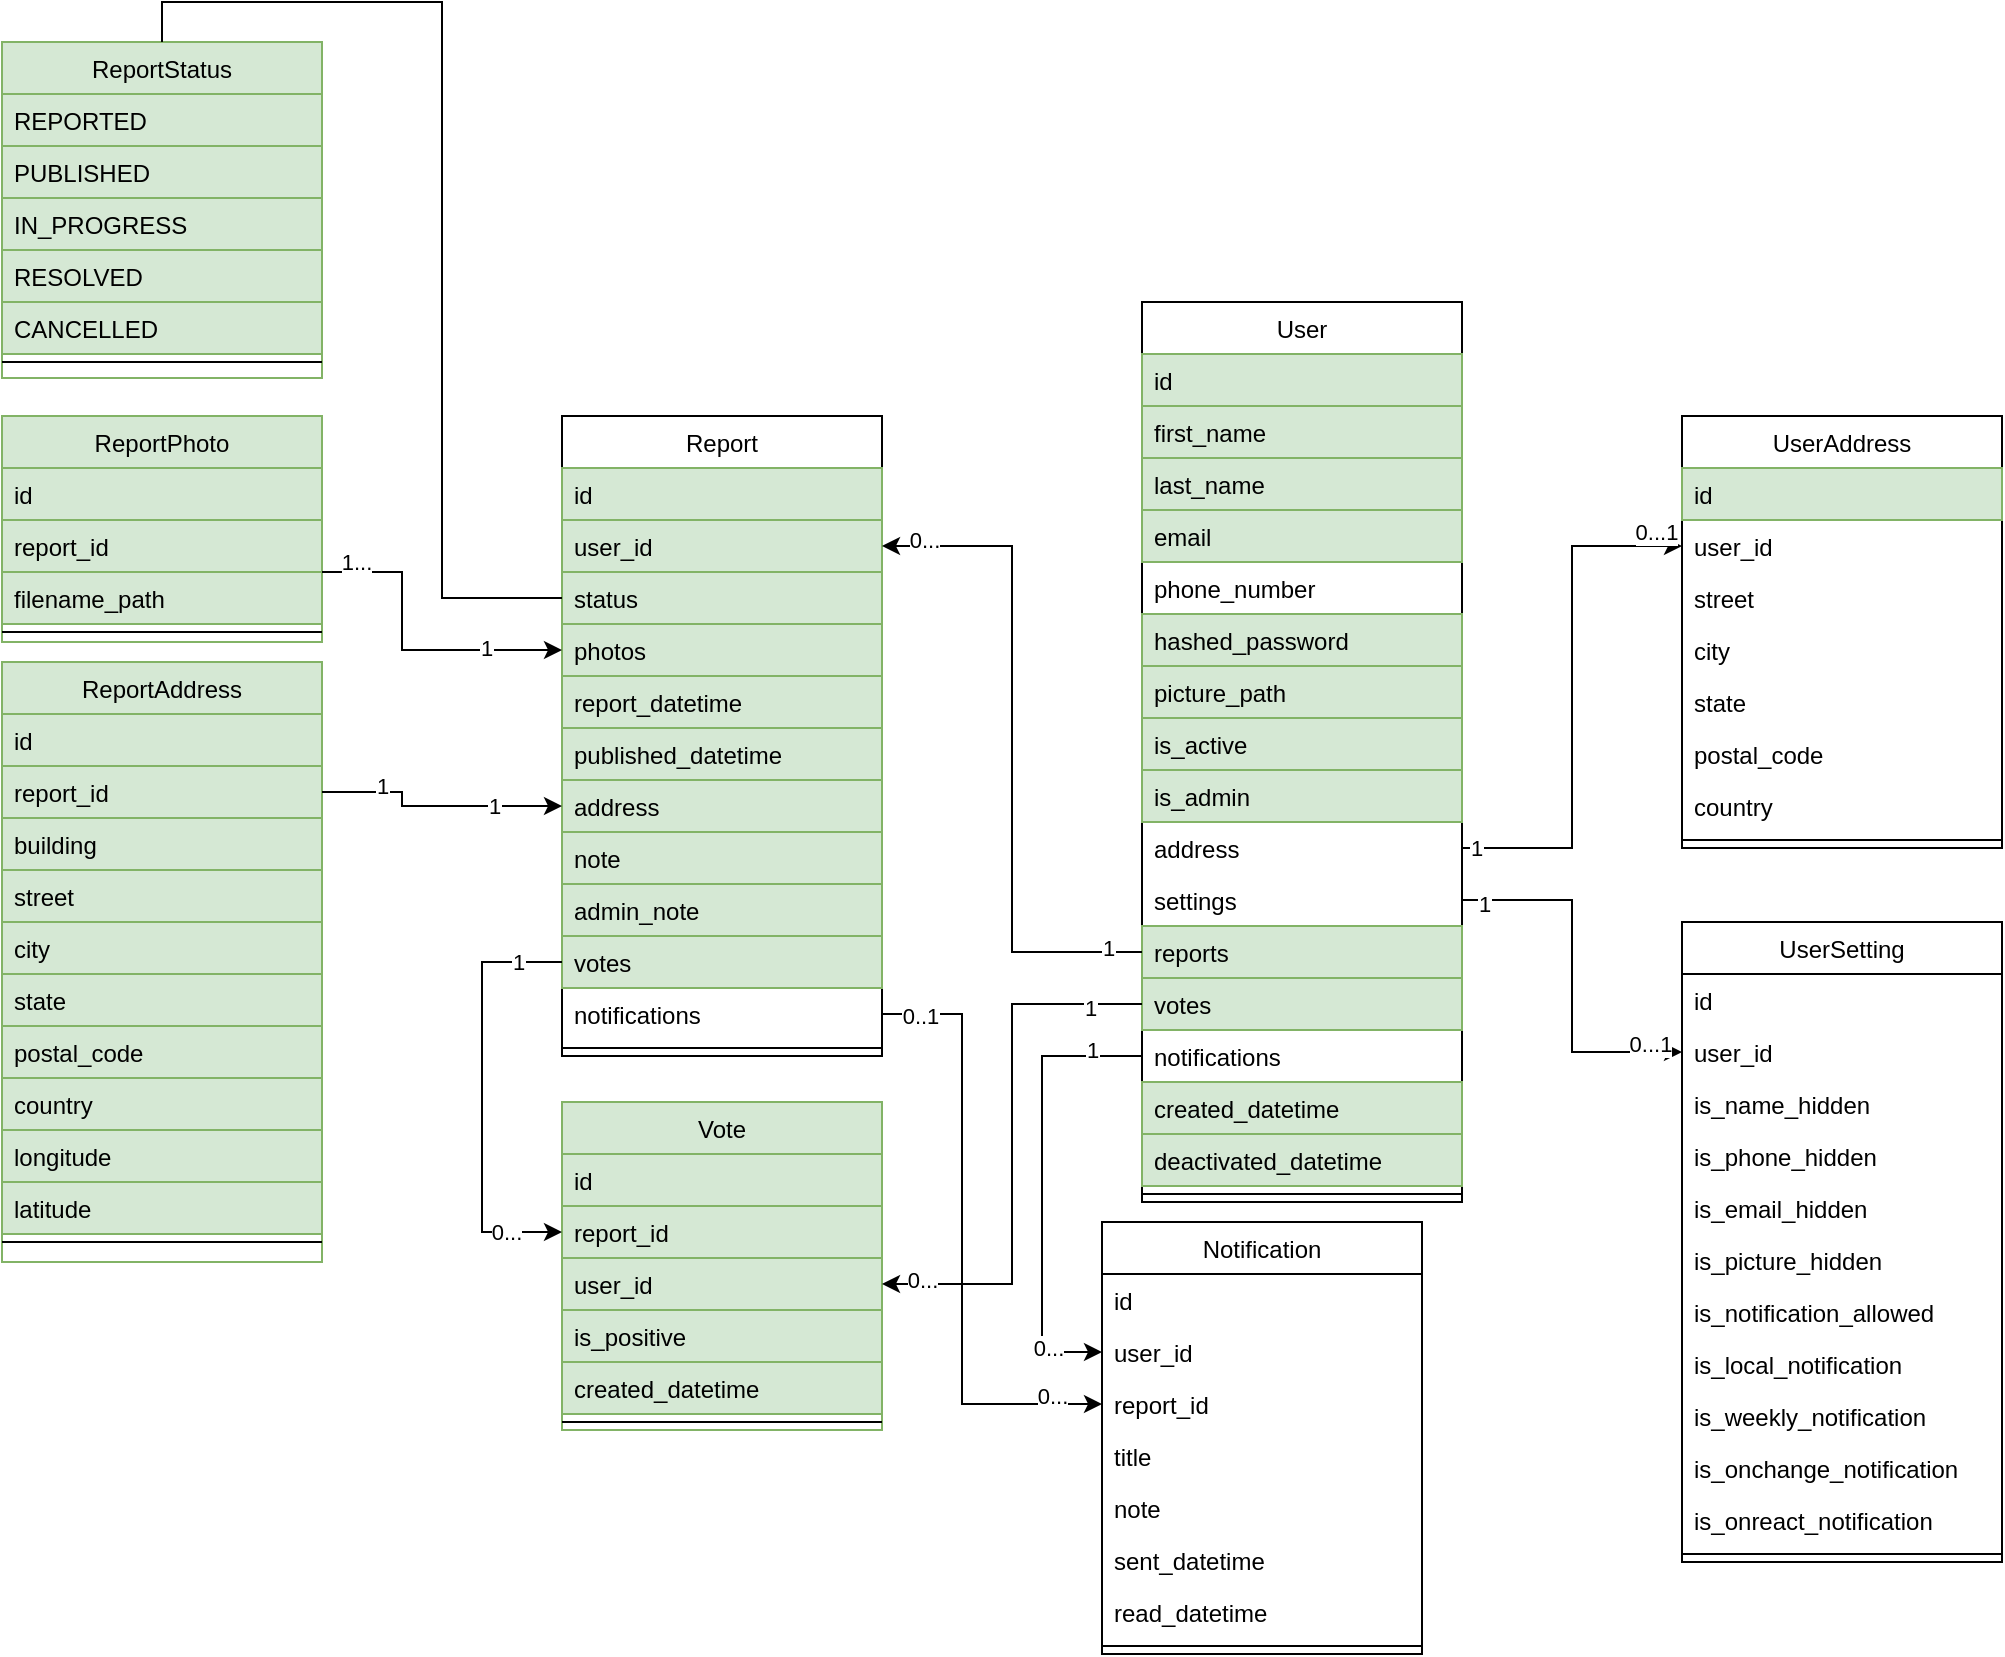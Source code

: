 <mxfile version="26.2.2">
  <diagram id="C5RBs43oDa-KdzZeNtuy" name="Page-1">
    <mxGraphModel dx="2080" dy="1876" grid="1" gridSize="10" guides="1" tooltips="1" connect="1" arrows="1" fold="1" page="1" pageScale="1" pageWidth="827" pageHeight="1169" math="0" shadow="0">
      <root>
        <mxCell id="WIyWlLk6GJQsqaUBKTNV-0" />
        <mxCell id="WIyWlLk6GJQsqaUBKTNV-1" parent="WIyWlLk6GJQsqaUBKTNV-0" />
        <mxCell id="zkfFHV4jXpPFQw0GAbJ--0" value="User" style="swimlane;fontStyle=0;align=center;verticalAlign=top;childLayout=stackLayout;horizontal=1;startSize=26;horizontalStack=0;resizeParent=1;resizeLast=0;collapsible=1;marginBottom=0;rounded=0;shadow=0;strokeWidth=1;" parent="WIyWlLk6GJQsqaUBKTNV-1" vertex="1">
          <mxGeometry x="250" width="160" height="450" as="geometry">
            <mxRectangle x="230" y="140" width="160" height="26" as="alternateBounds" />
          </mxGeometry>
        </mxCell>
        <mxCell id="4dGN9wg_nuJJutSuHbH5-36" value="id" style="text;align=left;verticalAlign=top;spacingLeft=4;spacingRight=4;overflow=hidden;rotatable=0;points=[[0,0.5],[1,0.5]];portConstraint=eastwest;fillColor=#d5e8d4;strokeColor=#82b366;" parent="zkfFHV4jXpPFQw0GAbJ--0" vertex="1">
          <mxGeometry y="26" width="160" height="26" as="geometry" />
        </mxCell>
        <mxCell id="zkfFHV4jXpPFQw0GAbJ--1" value="first_name" style="text;align=left;verticalAlign=top;spacingLeft=4;spacingRight=4;overflow=hidden;rotatable=0;points=[[0,0.5],[1,0.5]];portConstraint=eastwest;fillColor=#d5e8d4;strokeColor=#82b366;" parent="zkfFHV4jXpPFQw0GAbJ--0" vertex="1">
          <mxGeometry y="52" width="160" height="26" as="geometry" />
        </mxCell>
        <mxCell id="zkfFHV4jXpPFQw0GAbJ--2" value="last_name" style="text;align=left;verticalAlign=top;spacingLeft=4;spacingRight=4;overflow=hidden;rotatable=0;points=[[0,0.5],[1,0.5]];portConstraint=eastwest;rounded=0;shadow=0;html=0;fillColor=#d5e8d4;strokeColor=#82b366;" parent="zkfFHV4jXpPFQw0GAbJ--0" vertex="1">
          <mxGeometry y="78" width="160" height="26" as="geometry" />
        </mxCell>
        <mxCell id="zkfFHV4jXpPFQw0GAbJ--3" value="email" style="text;align=left;verticalAlign=top;spacingLeft=4;spacingRight=4;overflow=hidden;rotatable=0;points=[[0,0.5],[1,0.5]];portConstraint=eastwest;rounded=0;shadow=0;html=0;fillColor=#d5e8d4;strokeColor=#82b366;" parent="zkfFHV4jXpPFQw0GAbJ--0" vertex="1">
          <mxGeometry y="104" width="160" height="26" as="geometry" />
        </mxCell>
        <mxCell id="4dGN9wg_nuJJutSuHbH5-157" value="phone_number" style="text;align=left;verticalAlign=top;spacingLeft=4;spacingRight=4;overflow=hidden;rotatable=0;points=[[0,0.5],[1,0.5]];portConstraint=eastwest;rounded=0;shadow=0;html=0;" parent="zkfFHV4jXpPFQw0GAbJ--0" vertex="1">
          <mxGeometry y="130" width="160" height="26" as="geometry" />
        </mxCell>
        <mxCell id="4dGN9wg_nuJJutSuHbH5-154" value="hashed_password" style="text;align=left;verticalAlign=top;spacingLeft=4;spacingRight=4;overflow=hidden;rotatable=0;points=[[0,0.5],[1,0.5]];portConstraint=eastwest;rounded=0;shadow=0;html=0;fillColor=#d5e8d4;strokeColor=#82b366;" parent="zkfFHV4jXpPFQw0GAbJ--0" vertex="1">
          <mxGeometry y="156" width="160" height="26" as="geometry" />
        </mxCell>
        <mxCell id="4dGN9wg_nuJJutSuHbH5-2" value="picture_path" style="text;align=left;verticalAlign=top;spacingLeft=4;spacingRight=4;overflow=hidden;rotatable=0;points=[[0,0.5],[1,0.5]];portConstraint=eastwest;rounded=0;shadow=0;html=0;fillColor=#d5e8d4;strokeColor=#82b366;" parent="zkfFHV4jXpPFQw0GAbJ--0" vertex="1">
          <mxGeometry y="182" width="160" height="26" as="geometry" />
        </mxCell>
        <mxCell id="4dGN9wg_nuJJutSuHbH5-0" value="is_active" style="text;align=left;verticalAlign=top;spacingLeft=4;spacingRight=4;overflow=hidden;rotatable=0;points=[[0,0.5],[1,0.5]];portConstraint=eastwest;rounded=0;shadow=0;html=0;fillColor=#d5e8d4;strokeColor=#82b366;" parent="zkfFHV4jXpPFQw0GAbJ--0" vertex="1">
          <mxGeometry y="208" width="160" height="26" as="geometry" />
        </mxCell>
        <mxCell id="4dGN9wg_nuJJutSuHbH5-1" value="is_admin" style="text;align=left;verticalAlign=top;spacingLeft=4;spacingRight=4;overflow=hidden;rotatable=0;points=[[0,0.5],[1,0.5]];portConstraint=eastwest;rounded=0;shadow=0;html=0;fillColor=#d5e8d4;strokeColor=#82b366;" parent="zkfFHV4jXpPFQw0GAbJ--0" vertex="1">
          <mxGeometry y="234" width="160" height="26" as="geometry" />
        </mxCell>
        <mxCell id="4dGN9wg_nuJJutSuHbH5-3" value="address" style="text;align=left;verticalAlign=top;spacingLeft=4;spacingRight=4;overflow=hidden;rotatable=0;points=[[0,0.5],[1,0.5]];portConstraint=eastwest;rounded=0;shadow=0;html=0;" parent="zkfFHV4jXpPFQw0GAbJ--0" vertex="1">
          <mxGeometry y="260" width="160" height="26" as="geometry" />
        </mxCell>
        <mxCell id="4dGN9wg_nuJJutSuHbH5-22" value="settings" style="text;align=left;verticalAlign=top;spacingLeft=4;spacingRight=4;overflow=hidden;rotatable=0;points=[[0,0.5],[1,0.5]];portConstraint=eastwest;rounded=0;shadow=0;html=0;" parent="zkfFHV4jXpPFQw0GAbJ--0" vertex="1">
          <mxGeometry y="286" width="160" height="26" as="geometry" />
        </mxCell>
        <mxCell id="4dGN9wg_nuJJutSuHbH5-40" value="reports" style="text;align=left;verticalAlign=top;spacingLeft=4;spacingRight=4;overflow=hidden;rotatable=0;points=[[0,0.5],[1,0.5]];portConstraint=eastwest;rounded=0;shadow=0;html=0;fillColor=#d5e8d4;strokeColor=#82b366;" parent="zkfFHV4jXpPFQw0GAbJ--0" vertex="1">
          <mxGeometry y="312" width="160" height="26" as="geometry" />
        </mxCell>
        <mxCell id="4dGN9wg_nuJJutSuHbH5-130" value="votes" style="text;align=left;verticalAlign=top;spacingLeft=4;spacingRight=4;overflow=hidden;rotatable=0;points=[[0,0.5],[1,0.5]];portConstraint=eastwest;rounded=0;shadow=0;html=0;fillColor=#d5e8d4;strokeColor=#82b366;" parent="zkfFHV4jXpPFQw0GAbJ--0" vertex="1">
          <mxGeometry y="338" width="160" height="26" as="geometry" />
        </mxCell>
        <mxCell id="4dGN9wg_nuJJutSuHbH5-143" value="notifications" style="text;align=left;verticalAlign=top;spacingLeft=4;spacingRight=4;overflow=hidden;rotatable=0;points=[[0,0.5],[1,0.5]];portConstraint=eastwest;rounded=0;shadow=0;html=0;" parent="zkfFHV4jXpPFQw0GAbJ--0" vertex="1">
          <mxGeometry y="364" width="160" height="26" as="geometry" />
        </mxCell>
        <mxCell id="4dGN9wg_nuJJutSuHbH5-155" value="created_datetime" style="text;align=left;verticalAlign=top;spacingLeft=4;spacingRight=4;overflow=hidden;rotatable=0;points=[[0,0.5],[1,0.5]];portConstraint=eastwest;rounded=0;shadow=0;html=0;fillColor=#d5e8d4;strokeColor=#82b366;" parent="zkfFHV4jXpPFQw0GAbJ--0" vertex="1">
          <mxGeometry y="390" width="160" height="26" as="geometry" />
        </mxCell>
        <mxCell id="4dGN9wg_nuJJutSuHbH5-156" value="deactivated_datetime" style="text;align=left;verticalAlign=top;spacingLeft=4;spacingRight=4;overflow=hidden;rotatable=0;points=[[0,0.5],[1,0.5]];portConstraint=eastwest;rounded=0;shadow=0;html=0;fillColor=#d5e8d4;strokeColor=#82b366;" parent="zkfFHV4jXpPFQw0GAbJ--0" vertex="1">
          <mxGeometry y="416" width="160" height="26" as="geometry" />
        </mxCell>
        <mxCell id="zkfFHV4jXpPFQw0GAbJ--4" value="" style="line;html=1;strokeWidth=1;align=left;verticalAlign=middle;spacingTop=-1;spacingLeft=3;spacingRight=3;rotatable=0;labelPosition=right;points=[];portConstraint=eastwest;" parent="zkfFHV4jXpPFQw0GAbJ--0" vertex="1">
          <mxGeometry y="442" width="160" height="8" as="geometry" />
        </mxCell>
        <mxCell id="zkfFHV4jXpPFQw0GAbJ--17" value="UserAddress" style="swimlane;fontStyle=0;align=center;verticalAlign=top;childLayout=stackLayout;horizontal=1;startSize=26;horizontalStack=0;resizeParent=1;resizeLast=0;collapsible=1;marginBottom=0;rounded=0;shadow=0;strokeWidth=1;" parent="WIyWlLk6GJQsqaUBKTNV-1" vertex="1">
          <mxGeometry x="520" y="57" width="160" height="216" as="geometry">
            <mxRectangle x="550" y="140" width="160" height="26" as="alternateBounds" />
          </mxGeometry>
        </mxCell>
        <mxCell id="4dGN9wg_nuJJutSuHbH5-37" value="id" style="text;align=left;verticalAlign=top;spacingLeft=4;spacingRight=4;overflow=hidden;rotatable=0;points=[[0,0.5],[1,0.5]];portConstraint=eastwest;fillColor=#d5e8d4;strokeColor=#82b366;" parent="zkfFHV4jXpPFQw0GAbJ--17" vertex="1">
          <mxGeometry y="26" width="160" height="26" as="geometry" />
        </mxCell>
        <mxCell id="4dGN9wg_nuJJutSuHbH5-91" value="user_id" style="text;align=left;verticalAlign=top;spacingLeft=4;spacingRight=4;overflow=hidden;rotatable=0;points=[[0,0.5],[1,0.5]];portConstraint=eastwest;" parent="zkfFHV4jXpPFQw0GAbJ--17" vertex="1">
          <mxGeometry y="52" width="160" height="26" as="geometry" />
        </mxCell>
        <mxCell id="zkfFHV4jXpPFQw0GAbJ--18" value="street" style="text;align=left;verticalAlign=top;spacingLeft=4;spacingRight=4;overflow=hidden;rotatable=0;points=[[0,0.5],[1,0.5]];portConstraint=eastwest;" parent="zkfFHV4jXpPFQw0GAbJ--17" vertex="1">
          <mxGeometry y="78" width="160" height="26" as="geometry" />
        </mxCell>
        <mxCell id="zkfFHV4jXpPFQw0GAbJ--19" value="city" style="text;align=left;verticalAlign=top;spacingLeft=4;spacingRight=4;overflow=hidden;rotatable=0;points=[[0,0.5],[1,0.5]];portConstraint=eastwest;rounded=0;shadow=0;html=0;" parent="zkfFHV4jXpPFQw0GAbJ--17" vertex="1">
          <mxGeometry y="104" width="160" height="26" as="geometry" />
        </mxCell>
        <mxCell id="zkfFHV4jXpPFQw0GAbJ--20" value="state" style="text;align=left;verticalAlign=top;spacingLeft=4;spacingRight=4;overflow=hidden;rotatable=0;points=[[0,0.5],[1,0.5]];portConstraint=eastwest;rounded=0;shadow=0;html=0;" parent="zkfFHV4jXpPFQw0GAbJ--17" vertex="1">
          <mxGeometry y="130" width="160" height="26" as="geometry" />
        </mxCell>
        <mxCell id="zkfFHV4jXpPFQw0GAbJ--21" value="postal_code" style="text;align=left;verticalAlign=top;spacingLeft=4;spacingRight=4;overflow=hidden;rotatable=0;points=[[0,0.5],[1,0.5]];portConstraint=eastwest;rounded=0;shadow=0;html=0;" parent="zkfFHV4jXpPFQw0GAbJ--17" vertex="1">
          <mxGeometry y="156" width="160" height="26" as="geometry" />
        </mxCell>
        <mxCell id="zkfFHV4jXpPFQw0GAbJ--22" value="country" style="text;align=left;verticalAlign=top;spacingLeft=4;spacingRight=4;overflow=hidden;rotatable=0;points=[[0,0.5],[1,0.5]];portConstraint=eastwest;rounded=0;shadow=0;html=0;" parent="zkfFHV4jXpPFQw0GAbJ--17" vertex="1">
          <mxGeometry y="182" width="160" height="26" as="geometry" />
        </mxCell>
        <mxCell id="zkfFHV4jXpPFQw0GAbJ--23" value="" style="line;html=1;strokeWidth=1;align=left;verticalAlign=middle;spacingTop=-1;spacingLeft=3;spacingRight=3;rotatable=0;labelPosition=right;points=[];portConstraint=eastwest;" parent="zkfFHV4jXpPFQw0GAbJ--17" vertex="1">
          <mxGeometry y="208" width="160" height="8" as="geometry" />
        </mxCell>
        <mxCell id="4dGN9wg_nuJJutSuHbH5-4" style="edgeStyle=orthogonalEdgeStyle;rounded=0;orthogonalLoop=1;jettySize=auto;html=1;" parent="WIyWlLk6GJQsqaUBKTNV-1" source="4dGN9wg_nuJJutSuHbH5-3" target="4dGN9wg_nuJJutSuHbH5-91" edge="1">
          <mxGeometry relative="1" as="geometry" />
        </mxCell>
        <mxCell id="4dGN9wg_nuJJutSuHbH5-5" value="1" style="edgeLabel;html=1;align=center;verticalAlign=middle;resizable=0;points=[];" parent="4dGN9wg_nuJJutSuHbH5-4" vertex="1" connectable="0">
          <mxGeometry x="-0.941" y="2" relative="1" as="geometry">
            <mxPoint x="-1" y="2" as="offset" />
          </mxGeometry>
        </mxCell>
        <mxCell id="4dGN9wg_nuJJutSuHbH5-6" value="0...1" style="edgeLabel;html=1;align=center;verticalAlign=middle;resizable=0;points=[];" parent="4dGN9wg_nuJJutSuHbH5-4" vertex="1" connectable="0">
          <mxGeometry x="0.897" y="-2" relative="1" as="geometry">
            <mxPoint y="-9" as="offset" />
          </mxGeometry>
        </mxCell>
        <mxCell id="4dGN9wg_nuJJutSuHbH5-7" value="UserSetting" style="swimlane;fontStyle=0;align=center;verticalAlign=top;childLayout=stackLayout;horizontal=1;startSize=26;horizontalStack=0;resizeParent=1;resizeLast=0;collapsible=1;marginBottom=0;rounded=0;shadow=0;strokeWidth=1;" parent="WIyWlLk6GJQsqaUBKTNV-1" vertex="1">
          <mxGeometry x="520" y="310" width="160" height="320" as="geometry">
            <mxRectangle x="550" y="140" width="160" height="26" as="alternateBounds" />
          </mxGeometry>
        </mxCell>
        <mxCell id="4dGN9wg_nuJJutSuHbH5-38" value="id" style="text;align=left;verticalAlign=top;spacingLeft=4;spacingRight=4;overflow=hidden;rotatable=0;points=[[0,0.5],[1,0.5]];portConstraint=eastwest;" parent="4dGN9wg_nuJJutSuHbH5-7" vertex="1">
          <mxGeometry y="26" width="160" height="26" as="geometry" />
        </mxCell>
        <mxCell id="4dGN9wg_nuJJutSuHbH5-92" value="user_id" style="text;align=left;verticalAlign=top;spacingLeft=4;spacingRight=4;overflow=hidden;rotatable=0;points=[[0,0.5],[1,0.5]];portConstraint=eastwest;" parent="4dGN9wg_nuJJutSuHbH5-7" vertex="1">
          <mxGeometry y="52" width="160" height="26" as="geometry" />
        </mxCell>
        <mxCell id="4dGN9wg_nuJJutSuHbH5-8" value="is_name_hidden" style="text;align=left;verticalAlign=top;spacingLeft=4;spacingRight=4;overflow=hidden;rotatable=0;points=[[0,0.5],[1,0.5]];portConstraint=eastwest;" parent="4dGN9wg_nuJJutSuHbH5-7" vertex="1">
          <mxGeometry y="78" width="160" height="26" as="geometry" />
        </mxCell>
        <mxCell id="4dGN9wg_nuJJutSuHbH5-14" value="is_phone_hidden" style="text;align=left;verticalAlign=top;spacingLeft=4;spacingRight=4;overflow=hidden;rotatable=0;points=[[0,0.5],[1,0.5]];portConstraint=eastwest;" parent="4dGN9wg_nuJJutSuHbH5-7" vertex="1">
          <mxGeometry y="104" width="160" height="26" as="geometry" />
        </mxCell>
        <mxCell id="4dGN9wg_nuJJutSuHbH5-15" value="is_email_hidden" style="text;align=left;verticalAlign=top;spacingLeft=4;spacingRight=4;overflow=hidden;rotatable=0;points=[[0,0.5],[1,0.5]];portConstraint=eastwest;" parent="4dGN9wg_nuJJutSuHbH5-7" vertex="1">
          <mxGeometry y="130" width="160" height="26" as="geometry" />
        </mxCell>
        <mxCell id="4dGN9wg_nuJJutSuHbH5-16" value="is_picture_hidden" style="text;align=left;verticalAlign=top;spacingLeft=4;spacingRight=4;overflow=hidden;rotatable=0;points=[[0,0.5],[1,0.5]];portConstraint=eastwest;" parent="4dGN9wg_nuJJutSuHbH5-7" vertex="1">
          <mxGeometry y="156" width="160" height="26" as="geometry" />
        </mxCell>
        <mxCell id="4dGN9wg_nuJJutSuHbH5-17" value="is_notification_allowed" style="text;align=left;verticalAlign=top;spacingLeft=4;spacingRight=4;overflow=hidden;rotatable=0;points=[[0,0.5],[1,0.5]];portConstraint=eastwest;" parent="4dGN9wg_nuJJutSuHbH5-7" vertex="1">
          <mxGeometry y="182" width="160" height="26" as="geometry" />
        </mxCell>
        <mxCell id="4dGN9wg_nuJJutSuHbH5-18" value="is_local_notification" style="text;align=left;verticalAlign=top;spacingLeft=4;spacingRight=4;overflow=hidden;rotatable=0;points=[[0,0.5],[1,0.5]];portConstraint=eastwest;" parent="4dGN9wg_nuJJutSuHbH5-7" vertex="1">
          <mxGeometry y="208" width="160" height="26" as="geometry" />
        </mxCell>
        <mxCell id="4dGN9wg_nuJJutSuHbH5-19" value="is_weekly_notification" style="text;align=left;verticalAlign=top;spacingLeft=4;spacingRight=4;overflow=hidden;rotatable=0;points=[[0,0.5],[1,0.5]];portConstraint=eastwest;" parent="4dGN9wg_nuJJutSuHbH5-7" vertex="1">
          <mxGeometry y="234" width="160" height="26" as="geometry" />
        </mxCell>
        <mxCell id="4dGN9wg_nuJJutSuHbH5-20" value="is_onchange_notification" style="text;align=left;verticalAlign=top;spacingLeft=4;spacingRight=4;overflow=hidden;rotatable=0;points=[[0,0.5],[1,0.5]];portConstraint=eastwest;" parent="4dGN9wg_nuJJutSuHbH5-7" vertex="1">
          <mxGeometry y="260" width="160" height="26" as="geometry" />
        </mxCell>
        <mxCell id="4dGN9wg_nuJJutSuHbH5-21" value="is_onreact_notification" style="text;align=left;verticalAlign=top;spacingLeft=4;spacingRight=4;overflow=hidden;rotatable=0;points=[[0,0.5],[1,0.5]];portConstraint=eastwest;" parent="4dGN9wg_nuJJutSuHbH5-7" vertex="1">
          <mxGeometry y="286" width="160" height="26" as="geometry" />
        </mxCell>
        <mxCell id="4dGN9wg_nuJJutSuHbH5-13" value="" style="line;html=1;strokeWidth=1;align=left;verticalAlign=middle;spacingTop=-1;spacingLeft=3;spacingRight=3;rotatable=0;labelPosition=right;points=[];portConstraint=eastwest;" parent="4dGN9wg_nuJJutSuHbH5-7" vertex="1">
          <mxGeometry y="312" width="160" height="8" as="geometry" />
        </mxCell>
        <mxCell id="4dGN9wg_nuJJutSuHbH5-23" style="edgeStyle=orthogonalEdgeStyle;rounded=0;orthogonalLoop=1;jettySize=auto;html=1;exitX=1;exitY=0.5;exitDx=0;exitDy=0;entryX=0;entryY=0.5;entryDx=0;entryDy=0;" parent="WIyWlLk6GJQsqaUBKTNV-1" source="4dGN9wg_nuJJutSuHbH5-22" target="4dGN9wg_nuJJutSuHbH5-92" edge="1">
          <mxGeometry relative="1" as="geometry" />
        </mxCell>
        <mxCell id="4dGN9wg_nuJJutSuHbH5-24" value="1" style="edgeLabel;html=1;align=center;verticalAlign=middle;resizable=0;points=[];" parent="4dGN9wg_nuJJutSuHbH5-23" vertex="1" connectable="0">
          <mxGeometry x="-0.886" y="-2" relative="1" as="geometry">
            <mxPoint as="offset" />
          </mxGeometry>
        </mxCell>
        <mxCell id="4dGN9wg_nuJJutSuHbH5-25" value="0...1" style="edgeLabel;html=1;align=center;verticalAlign=middle;resizable=0;points=[];" parent="4dGN9wg_nuJJutSuHbH5-23" vertex="1" connectable="0">
          <mxGeometry x="0.832" y="2" relative="1" as="geometry">
            <mxPoint x="-1" y="-2" as="offset" />
          </mxGeometry>
        </mxCell>
        <mxCell id="4dGN9wg_nuJJutSuHbH5-26" value="Report" style="swimlane;fontStyle=0;align=center;verticalAlign=top;childLayout=stackLayout;horizontal=1;startSize=26;horizontalStack=0;resizeParent=1;resizeLast=0;collapsible=1;marginBottom=0;rounded=0;shadow=0;strokeWidth=1;" parent="WIyWlLk6GJQsqaUBKTNV-1" vertex="1">
          <mxGeometry x="-40" y="57" width="160" height="320" as="geometry">
            <mxRectangle x="230" y="140" width="160" height="26" as="alternateBounds" />
          </mxGeometry>
        </mxCell>
        <mxCell id="4dGN9wg_nuJJutSuHbH5-39" value="id" style="text;align=left;verticalAlign=top;spacingLeft=4;spacingRight=4;overflow=hidden;rotatable=0;points=[[0,0.5],[1,0.5]];portConstraint=eastwest;fillColor=#d5e8d4;strokeColor=#82b366;" parent="4dGN9wg_nuJJutSuHbH5-26" vertex="1">
          <mxGeometry y="26" width="160" height="26" as="geometry" />
        </mxCell>
        <mxCell id="4dGN9wg_nuJJutSuHbH5-27" value="user_id" style="text;align=left;verticalAlign=top;spacingLeft=4;spacingRight=4;overflow=hidden;rotatable=0;points=[[0,0.5],[1,0.5]];portConstraint=eastwest;fillColor=#d5e8d4;strokeColor=#82b366;" parent="4dGN9wg_nuJJutSuHbH5-26" vertex="1">
          <mxGeometry y="52" width="160" height="26" as="geometry" />
        </mxCell>
        <mxCell id="4dGN9wg_nuJJutSuHbH5-28" value="status" style="text;align=left;verticalAlign=top;spacingLeft=4;spacingRight=4;overflow=hidden;rotatable=0;points=[[0,0.5],[1,0.5]];portConstraint=eastwest;rounded=0;shadow=0;html=0;fillColor=#d5e8d4;strokeColor=#82b366;" parent="4dGN9wg_nuJJutSuHbH5-26" vertex="1">
          <mxGeometry y="78" width="160" height="26" as="geometry" />
        </mxCell>
        <mxCell id="4dGN9wg_nuJJutSuHbH5-29" value="photos" style="text;align=left;verticalAlign=top;spacingLeft=4;spacingRight=4;overflow=hidden;rotatable=0;points=[[0,0.5],[1,0.5]];portConstraint=eastwest;rounded=0;shadow=0;html=0;fillColor=#d5e8d4;strokeColor=#82b366;" parent="4dGN9wg_nuJJutSuHbH5-26" vertex="1">
          <mxGeometry y="104" width="160" height="26" as="geometry" />
        </mxCell>
        <mxCell id="4dGN9wg_nuJJutSuHbH5-83" value="report_datetime" style="text;align=left;verticalAlign=top;spacingLeft=4;spacingRight=4;overflow=hidden;rotatable=0;points=[[0,0.5],[1,0.5]];portConstraint=eastwest;rounded=0;shadow=0;html=0;fillColor=#d5e8d4;strokeColor=#82b366;" parent="4dGN9wg_nuJJutSuHbH5-26" vertex="1">
          <mxGeometry y="130" width="160" height="26" as="geometry" />
        </mxCell>
        <mxCell id="4dGN9wg_nuJJutSuHbH5-84" value="published_datetime" style="text;align=left;verticalAlign=top;spacingLeft=4;spacingRight=4;overflow=hidden;rotatable=0;points=[[0,0.5],[1,0.5]];portConstraint=eastwest;rounded=0;shadow=0;html=0;fillColor=#d5e8d4;strokeColor=#82b366;" parent="4dGN9wg_nuJJutSuHbH5-26" vertex="1">
          <mxGeometry y="156" width="160" height="26" as="geometry" />
        </mxCell>
        <mxCell id="4dGN9wg_nuJJutSuHbH5-85" value="address" style="text;align=left;verticalAlign=top;spacingLeft=4;spacingRight=4;overflow=hidden;rotatable=0;points=[[0,0.5],[1,0.5]];portConstraint=eastwest;rounded=0;shadow=0;html=0;fillColor=#d5e8d4;strokeColor=#82b366;" parent="4dGN9wg_nuJJutSuHbH5-26" vertex="1">
          <mxGeometry y="182" width="160" height="26" as="geometry" />
        </mxCell>
        <mxCell id="4dGN9wg_nuJJutSuHbH5-111" value="note" style="text;align=left;verticalAlign=top;spacingLeft=4;spacingRight=4;overflow=hidden;rotatable=0;points=[[0,0.5],[1,0.5]];portConstraint=eastwest;rounded=0;shadow=0;html=0;fillColor=#d5e8d4;strokeColor=#82b366;" parent="4dGN9wg_nuJJutSuHbH5-26" vertex="1">
          <mxGeometry y="208" width="160" height="26" as="geometry" />
        </mxCell>
        <mxCell id="4dGN9wg_nuJJutSuHbH5-135" value="admin_note" style="text;align=left;verticalAlign=top;spacingLeft=4;spacingRight=4;overflow=hidden;rotatable=0;points=[[0,0.5],[1,0.5]];portConstraint=eastwest;rounded=0;shadow=0;html=0;fillColor=#d5e8d4;strokeColor=#82b366;" parent="4dGN9wg_nuJJutSuHbH5-26" vertex="1">
          <mxGeometry y="234" width="160" height="26" as="geometry" />
        </mxCell>
        <mxCell id="4dGN9wg_nuJJutSuHbH5-126" value="votes" style="text;align=left;verticalAlign=top;spacingLeft=4;spacingRight=4;overflow=hidden;rotatable=0;points=[[0,0.5],[1,0.5]];portConstraint=eastwest;rounded=0;shadow=0;html=0;fillColor=#d5e8d4;strokeColor=#82b366;" parent="4dGN9wg_nuJJutSuHbH5-26" vertex="1">
          <mxGeometry y="260" width="160" height="26" as="geometry" />
        </mxCell>
        <mxCell id="4dGN9wg_nuJJutSuHbH5-147" value="notifications" style="text;align=left;verticalAlign=top;spacingLeft=4;spacingRight=4;overflow=hidden;rotatable=0;points=[[0,0.5],[1,0.5]];portConstraint=eastwest;rounded=0;shadow=0;html=0;" parent="4dGN9wg_nuJJutSuHbH5-26" vertex="1">
          <mxGeometry y="286" width="160" height="26" as="geometry" />
        </mxCell>
        <mxCell id="4dGN9wg_nuJJutSuHbH5-35" value="" style="line;html=1;strokeWidth=1;align=left;verticalAlign=middle;spacingTop=-1;spacingLeft=3;spacingRight=3;rotatable=0;labelPosition=right;points=[];portConstraint=eastwest;" parent="4dGN9wg_nuJJutSuHbH5-26" vertex="1">
          <mxGeometry y="312" width="160" height="8" as="geometry" />
        </mxCell>
        <mxCell id="4dGN9wg_nuJJutSuHbH5-42" style="edgeStyle=orthogonalEdgeStyle;rounded=0;orthogonalLoop=1;jettySize=auto;html=1;exitX=0;exitY=0.5;exitDx=0;exitDy=0;entryX=1;entryY=0.5;entryDx=0;entryDy=0;" parent="WIyWlLk6GJQsqaUBKTNV-1" source="4dGN9wg_nuJJutSuHbH5-40" target="4dGN9wg_nuJJutSuHbH5-27" edge="1">
          <mxGeometry relative="1" as="geometry" />
        </mxCell>
        <mxCell id="4dGN9wg_nuJJutSuHbH5-43" value="0..." style="edgeLabel;html=1;align=center;verticalAlign=middle;resizable=0;points=[];" parent="4dGN9wg_nuJJutSuHbH5-42" vertex="1" connectable="0">
          <mxGeometry x="0.912" y="-3" relative="1" as="geometry">
            <mxPoint x="6" as="offset" />
          </mxGeometry>
        </mxCell>
        <mxCell id="4dGN9wg_nuJJutSuHbH5-44" value="1" style="edgeLabel;html=1;align=center;verticalAlign=middle;resizable=0;points=[];" parent="4dGN9wg_nuJJutSuHbH5-42" vertex="1" connectable="0">
          <mxGeometry x="-0.897" y="-2" relative="1" as="geometry">
            <mxPoint as="offset" />
          </mxGeometry>
        </mxCell>
        <mxCell id="4dGN9wg_nuJJutSuHbH5-56" value="ReportStatus" style="swimlane;fontStyle=0;align=center;verticalAlign=top;childLayout=stackLayout;horizontal=1;startSize=26;horizontalStack=0;resizeParent=1;resizeLast=0;collapsible=1;marginBottom=0;rounded=0;shadow=0;strokeWidth=1;fillColor=#d5e8d4;strokeColor=#82b366;" parent="WIyWlLk6GJQsqaUBKTNV-1" vertex="1">
          <mxGeometry x="-320" y="-130" width="160" height="168" as="geometry">
            <mxRectangle x="230" y="140" width="160" height="26" as="alternateBounds" />
          </mxGeometry>
        </mxCell>
        <mxCell id="4dGN9wg_nuJJutSuHbH5-57" value="REPORTED" style="text;align=left;verticalAlign=top;spacingLeft=4;spacingRight=4;overflow=hidden;rotatable=0;points=[[0,0.5],[1,0.5]];portConstraint=eastwest;fillColor=#d5e8d4;strokeColor=#82b366;" parent="4dGN9wg_nuJJutSuHbH5-56" vertex="1">
          <mxGeometry y="26" width="160" height="26" as="geometry" />
        </mxCell>
        <mxCell id="4dGN9wg_nuJJutSuHbH5-58" value="PUBLISHED" style="text;align=left;verticalAlign=top;spacingLeft=4;spacingRight=4;overflow=hidden;rotatable=0;points=[[0,0.5],[1,0.5]];portConstraint=eastwest;fillColor=#d5e8d4;strokeColor=#82b366;" parent="4dGN9wg_nuJJutSuHbH5-56" vertex="1">
          <mxGeometry y="52" width="160" height="26" as="geometry" />
        </mxCell>
        <mxCell id="4dGN9wg_nuJJutSuHbH5-59" value="IN_PROGRESS" style="text;align=left;verticalAlign=top;spacingLeft=4;spacingRight=4;overflow=hidden;rotatable=0;points=[[0,0.5],[1,0.5]];portConstraint=eastwest;rounded=0;shadow=0;html=0;fillColor=#d5e8d4;strokeColor=#82b366;" parent="4dGN9wg_nuJJutSuHbH5-56" vertex="1">
          <mxGeometry y="78" width="160" height="26" as="geometry" />
        </mxCell>
        <mxCell id="4dGN9wg_nuJJutSuHbH5-60" value="RESOLVED" style="text;align=left;verticalAlign=top;spacingLeft=4;spacingRight=4;overflow=hidden;rotatable=0;points=[[0,0.5],[1,0.5]];portConstraint=eastwest;rounded=0;shadow=0;html=0;fillColor=#d5e8d4;strokeColor=#82b366;" parent="4dGN9wg_nuJJutSuHbH5-56" vertex="1">
          <mxGeometry y="104" width="160" height="26" as="geometry" />
        </mxCell>
        <mxCell id="4dGN9wg_nuJJutSuHbH5-61" value="CANCELLED" style="text;align=left;verticalAlign=top;spacingLeft=4;spacingRight=4;overflow=hidden;rotatable=0;points=[[0,0.5],[1,0.5]];portConstraint=eastwest;rounded=0;shadow=0;html=0;fillColor=#d5e8d4;strokeColor=#82b366;" parent="4dGN9wg_nuJJutSuHbH5-56" vertex="1">
          <mxGeometry y="130" width="160" height="26" as="geometry" />
        </mxCell>
        <mxCell id="4dGN9wg_nuJJutSuHbH5-66" value="" style="line;html=1;strokeWidth=1;align=left;verticalAlign=middle;spacingTop=-1;spacingLeft=3;spacingRight=3;rotatable=0;labelPosition=right;points=[];portConstraint=eastwest;" parent="4dGN9wg_nuJJutSuHbH5-56" vertex="1">
          <mxGeometry y="156" width="160" height="8" as="geometry" />
        </mxCell>
        <mxCell id="4dGN9wg_nuJJutSuHbH5-67" style="edgeStyle=orthogonalEdgeStyle;rounded=0;orthogonalLoop=1;jettySize=auto;html=1;exitX=0;exitY=0.5;exitDx=0;exitDy=0;entryX=0.5;entryY=0;entryDx=0;entryDy=0;endArrow=none;startFill=0;" parent="WIyWlLk6GJQsqaUBKTNV-1" source="4dGN9wg_nuJJutSuHbH5-28" target="4dGN9wg_nuJJutSuHbH5-56" edge="1">
          <mxGeometry relative="1" as="geometry" />
        </mxCell>
        <mxCell id="4dGN9wg_nuJJutSuHbH5-68" value="ReportPhoto" style="swimlane;fontStyle=0;align=center;verticalAlign=top;childLayout=stackLayout;horizontal=1;startSize=26;horizontalStack=0;resizeParent=1;resizeLast=0;collapsible=1;marginBottom=0;rounded=0;shadow=0;strokeWidth=1;fillColor=#d5e8d4;strokeColor=#82b366;" parent="WIyWlLk6GJQsqaUBKTNV-1" vertex="1">
          <mxGeometry x="-320" y="57" width="160" height="113" as="geometry">
            <mxRectangle x="230" y="140" width="160" height="26" as="alternateBounds" />
          </mxGeometry>
        </mxCell>
        <mxCell id="4dGN9wg_nuJJutSuHbH5-69" value="id" style="text;align=left;verticalAlign=top;spacingLeft=4;spacingRight=4;overflow=hidden;rotatable=0;points=[[0,0.5],[1,0.5]];portConstraint=eastwest;fillColor=#d5e8d4;strokeColor=#82b366;" parent="4dGN9wg_nuJJutSuHbH5-68" vertex="1">
          <mxGeometry y="26" width="160" height="26" as="geometry" />
        </mxCell>
        <mxCell id="4dGN9wg_nuJJutSuHbH5-70" value="report_id" style="text;align=left;verticalAlign=top;spacingLeft=4;spacingRight=4;overflow=hidden;rotatable=0;points=[[0,0.5],[1,0.5]];portConstraint=eastwest;fillColor=#d5e8d4;strokeColor=#82b366;" parent="4dGN9wg_nuJJutSuHbH5-68" vertex="1">
          <mxGeometry y="52" width="160" height="26" as="geometry" />
        </mxCell>
        <mxCell id="4dGN9wg_nuJJutSuHbH5-71" value="filename_path" style="text;align=left;verticalAlign=top;spacingLeft=4;spacingRight=4;overflow=hidden;rotatable=0;points=[[0,0.5],[1,0.5]];portConstraint=eastwest;rounded=0;shadow=0;html=0;fillColor=#d5e8d4;strokeColor=#82b366;" parent="4dGN9wg_nuJJutSuHbH5-68" vertex="1">
          <mxGeometry y="78" width="160" height="26" as="geometry" />
        </mxCell>
        <mxCell id="4dGN9wg_nuJJutSuHbH5-78" value="" style="line;html=1;strokeWidth=1;align=left;verticalAlign=middle;spacingTop=-1;spacingLeft=3;spacingRight=3;rotatable=0;labelPosition=right;points=[];portConstraint=eastwest;" parent="4dGN9wg_nuJJutSuHbH5-68" vertex="1">
          <mxGeometry y="104" width="160" height="8" as="geometry" />
        </mxCell>
        <mxCell id="4dGN9wg_nuJJutSuHbH5-79" style="edgeStyle=orthogonalEdgeStyle;rounded=0;orthogonalLoop=1;jettySize=auto;html=1;" parent="WIyWlLk6GJQsqaUBKTNV-1" source="4dGN9wg_nuJJutSuHbH5-70" target="4dGN9wg_nuJJutSuHbH5-29" edge="1">
          <mxGeometry relative="1" as="geometry">
            <Array as="points">
              <mxPoint x="-120" y="135" />
              <mxPoint x="-120" y="174" />
            </Array>
          </mxGeometry>
        </mxCell>
        <mxCell id="4dGN9wg_nuJJutSuHbH5-81" value="1" style="edgeLabel;html=1;align=center;verticalAlign=middle;resizable=0;points=[];" parent="4dGN9wg_nuJJutSuHbH5-79" vertex="1" connectable="0">
          <mxGeometry x="0.519" y="1" relative="1" as="geometry">
            <mxPoint as="offset" />
          </mxGeometry>
        </mxCell>
        <mxCell id="4dGN9wg_nuJJutSuHbH5-82" value="1..." style="edgeLabel;html=1;align=center;verticalAlign=middle;resizable=0;points=[];" parent="4dGN9wg_nuJJutSuHbH5-79" vertex="1" connectable="0">
          <mxGeometry x="-0.794" relative="1" as="geometry">
            <mxPoint y="-5" as="offset" />
          </mxGeometry>
        </mxCell>
        <mxCell id="4dGN9wg_nuJJutSuHbH5-86" value="ReportAddress" style="swimlane;fontStyle=0;align=center;verticalAlign=top;childLayout=stackLayout;horizontal=1;startSize=26;horizontalStack=0;resizeParent=1;resizeLast=0;collapsible=1;marginBottom=0;rounded=0;shadow=0;strokeWidth=1;fillColor=#d5e8d4;strokeColor=#82b366;" parent="WIyWlLk6GJQsqaUBKTNV-1" vertex="1">
          <mxGeometry x="-320" y="180" width="160" height="300" as="geometry">
            <mxRectangle x="230" y="140" width="160" height="26" as="alternateBounds" />
          </mxGeometry>
        </mxCell>
        <mxCell id="4dGN9wg_nuJJutSuHbH5-87" value="id" style="text;align=left;verticalAlign=top;spacingLeft=4;spacingRight=4;overflow=hidden;rotatable=0;points=[[0,0.5],[1,0.5]];portConstraint=eastwest;fillColor=#d5e8d4;strokeColor=#82b366;" parent="4dGN9wg_nuJJutSuHbH5-86" vertex="1">
          <mxGeometry y="26" width="160" height="26" as="geometry" />
        </mxCell>
        <mxCell id="4dGN9wg_nuJJutSuHbH5-88" value="report_id" style="text;align=left;verticalAlign=top;spacingLeft=4;spacingRight=4;overflow=hidden;rotatable=0;points=[[0,0.5],[1,0.5]];portConstraint=eastwest;fillColor=#d5e8d4;strokeColor=#82b366;" parent="4dGN9wg_nuJJutSuHbH5-86" vertex="1">
          <mxGeometry y="52" width="160" height="26" as="geometry" />
        </mxCell>
        <mxCell id="4dGN9wg_nuJJutSuHbH5-98" value="building" style="text;align=left;verticalAlign=top;spacingLeft=4;spacingRight=4;overflow=hidden;rotatable=0;points=[[0,0.5],[1,0.5]];portConstraint=eastwest;rounded=0;shadow=0;html=0;fillColor=#d5e8d4;strokeColor=#82b366;" parent="4dGN9wg_nuJJutSuHbH5-86" vertex="1">
          <mxGeometry y="78" width="160" height="26" as="geometry" />
        </mxCell>
        <mxCell id="4dGN9wg_nuJJutSuHbH5-99" value="street" style="text;align=left;verticalAlign=top;spacingLeft=4;spacingRight=4;overflow=hidden;rotatable=0;points=[[0,0.5],[1,0.5]];portConstraint=eastwest;rounded=0;shadow=0;html=0;fillColor=#d5e8d4;strokeColor=#82b366;" parent="4dGN9wg_nuJJutSuHbH5-86" vertex="1">
          <mxGeometry y="104" width="160" height="26" as="geometry" />
        </mxCell>
        <mxCell id="4dGN9wg_nuJJutSuHbH5-100" value="city" style="text;align=left;verticalAlign=top;spacingLeft=4;spacingRight=4;overflow=hidden;rotatable=0;points=[[0,0.5],[1,0.5]];portConstraint=eastwest;rounded=0;shadow=0;html=0;fillColor=#d5e8d4;strokeColor=#82b366;" parent="4dGN9wg_nuJJutSuHbH5-86" vertex="1">
          <mxGeometry y="130" width="160" height="26" as="geometry" />
        </mxCell>
        <mxCell id="4dGN9wg_nuJJutSuHbH5-101" value="state" style="text;align=left;verticalAlign=top;spacingLeft=4;spacingRight=4;overflow=hidden;rotatable=0;points=[[0,0.5],[1,0.5]];portConstraint=eastwest;rounded=0;shadow=0;html=0;fillColor=#d5e8d4;strokeColor=#82b366;" parent="4dGN9wg_nuJJutSuHbH5-86" vertex="1">
          <mxGeometry y="156" width="160" height="26" as="geometry" />
        </mxCell>
        <mxCell id="4dGN9wg_nuJJutSuHbH5-102" value="postal_code" style="text;align=left;verticalAlign=top;spacingLeft=4;spacingRight=4;overflow=hidden;rotatable=0;points=[[0,0.5],[1,0.5]];portConstraint=eastwest;rounded=0;shadow=0;html=0;fillColor=#d5e8d4;strokeColor=#82b366;" parent="4dGN9wg_nuJJutSuHbH5-86" vertex="1">
          <mxGeometry y="182" width="160" height="26" as="geometry" />
        </mxCell>
        <mxCell id="4dGN9wg_nuJJutSuHbH5-103" value="country" style="text;align=left;verticalAlign=top;spacingLeft=4;spacingRight=4;overflow=hidden;rotatable=0;points=[[0,0.5],[1,0.5]];portConstraint=eastwest;rounded=0;shadow=0;html=0;fillColor=#d5e8d4;strokeColor=#82b366;" parent="4dGN9wg_nuJJutSuHbH5-86" vertex="1">
          <mxGeometry y="208" width="160" height="26" as="geometry" />
        </mxCell>
        <mxCell id="4dGN9wg_nuJJutSuHbH5-105" value="longitude" style="text;align=left;verticalAlign=top;spacingLeft=4;spacingRight=4;overflow=hidden;rotatable=0;points=[[0,0.5],[1,0.5]];portConstraint=eastwest;rounded=0;shadow=0;html=0;fillColor=#d5e8d4;strokeColor=#82b366;" parent="4dGN9wg_nuJJutSuHbH5-86" vertex="1">
          <mxGeometry y="234" width="160" height="26" as="geometry" />
        </mxCell>
        <mxCell id="4dGN9wg_nuJJutSuHbH5-106" value="latitude" style="text;align=left;verticalAlign=top;spacingLeft=4;spacingRight=4;overflow=hidden;rotatable=0;points=[[0,0.5],[1,0.5]];portConstraint=eastwest;rounded=0;shadow=0;html=0;fillColor=#d5e8d4;strokeColor=#82b366;" parent="4dGN9wg_nuJJutSuHbH5-86" vertex="1">
          <mxGeometry y="260" width="160" height="26" as="geometry" />
        </mxCell>
        <mxCell id="4dGN9wg_nuJJutSuHbH5-90" value="" style="line;html=1;strokeWidth=1;align=left;verticalAlign=middle;spacingTop=-1;spacingLeft=3;spacingRight=3;rotatable=0;labelPosition=right;points=[];portConstraint=eastwest;" parent="4dGN9wg_nuJJutSuHbH5-86" vertex="1">
          <mxGeometry y="286" width="160" height="8" as="geometry" />
        </mxCell>
        <mxCell id="4dGN9wg_nuJJutSuHbH5-107" style="edgeStyle=orthogonalEdgeStyle;rounded=0;orthogonalLoop=1;jettySize=auto;html=1;exitX=1;exitY=0.5;exitDx=0;exitDy=0;entryX=0;entryY=0.5;entryDx=0;entryDy=0;" parent="WIyWlLk6GJQsqaUBKTNV-1" source="4dGN9wg_nuJJutSuHbH5-88" target="4dGN9wg_nuJJutSuHbH5-85" edge="1">
          <mxGeometry relative="1" as="geometry">
            <Array as="points">
              <mxPoint x="-120" y="245" />
              <mxPoint x="-120" y="252" />
            </Array>
          </mxGeometry>
        </mxCell>
        <mxCell id="4dGN9wg_nuJJutSuHbH5-109" value="1" style="edgeLabel;html=1;align=center;verticalAlign=middle;resizable=0;points=[];" parent="4dGN9wg_nuJJutSuHbH5-107" vertex="1" connectable="0">
          <mxGeometry x="-0.529" y="3" relative="1" as="geometry">
            <mxPoint as="offset" />
          </mxGeometry>
        </mxCell>
        <mxCell id="4dGN9wg_nuJJutSuHbH5-110" value="1" style="edgeLabel;html=1;align=center;verticalAlign=middle;resizable=0;points=[];" parent="4dGN9wg_nuJJutSuHbH5-107" vertex="1" connectable="0">
          <mxGeometry x="0.461" relative="1" as="geometry">
            <mxPoint as="offset" />
          </mxGeometry>
        </mxCell>
        <mxCell id="4dGN9wg_nuJJutSuHbH5-112" value="Vote" style="swimlane;fontStyle=0;align=center;verticalAlign=top;childLayout=stackLayout;horizontal=1;startSize=26;horizontalStack=0;resizeParent=1;resizeLast=0;collapsible=1;marginBottom=0;rounded=0;shadow=0;strokeWidth=1;fillColor=#d5e8d4;strokeColor=#82b366;" parent="WIyWlLk6GJQsqaUBKTNV-1" vertex="1">
          <mxGeometry x="-40" y="400" width="160" height="164" as="geometry">
            <mxRectangle x="230" y="140" width="160" height="26" as="alternateBounds" />
          </mxGeometry>
        </mxCell>
        <mxCell id="4dGN9wg_nuJJutSuHbH5-113" value="id" style="text;align=left;verticalAlign=top;spacingLeft=4;spacingRight=4;overflow=hidden;rotatable=0;points=[[0,0.5],[1,0.5]];portConstraint=eastwest;fillColor=#d5e8d4;strokeColor=#82b366;" parent="4dGN9wg_nuJJutSuHbH5-112" vertex="1">
          <mxGeometry y="26" width="160" height="26" as="geometry" />
        </mxCell>
        <mxCell id="4dGN9wg_nuJJutSuHbH5-114" value="report_id" style="text;align=left;verticalAlign=top;spacingLeft=4;spacingRight=4;overflow=hidden;rotatable=0;points=[[0,0.5],[1,0.5]];portConstraint=eastwest;fillColor=#d5e8d4;strokeColor=#82b366;" parent="4dGN9wg_nuJJutSuHbH5-112" vertex="1">
          <mxGeometry y="52" width="160" height="26" as="geometry" />
        </mxCell>
        <mxCell id="4dGN9wg_nuJJutSuHbH5-122" value="user_id" style="text;align=left;verticalAlign=top;spacingLeft=4;spacingRight=4;overflow=hidden;rotatable=0;points=[[0,0.5],[1,0.5]];portConstraint=eastwest;fillColor=#d5e8d4;strokeColor=#82b366;" parent="4dGN9wg_nuJJutSuHbH5-112" vertex="1">
          <mxGeometry y="78" width="160" height="26" as="geometry" />
        </mxCell>
        <mxCell id="4dGN9wg_nuJJutSuHbH5-123" value="is_positive" style="text;align=left;verticalAlign=top;spacingLeft=4;spacingRight=4;overflow=hidden;rotatable=0;points=[[0,0.5],[1,0.5]];portConstraint=eastwest;fillColor=#d5e8d4;strokeColor=#82b366;" parent="4dGN9wg_nuJJutSuHbH5-112" vertex="1">
          <mxGeometry y="104" width="160" height="26" as="geometry" />
        </mxCell>
        <mxCell id="4dGN9wg_nuJJutSuHbH5-124" value="created_datetime" style="text;align=left;verticalAlign=top;spacingLeft=4;spacingRight=4;overflow=hidden;rotatable=0;points=[[0,0.5],[1,0.5]];portConstraint=eastwest;fillColor=#d5e8d4;strokeColor=#82b366;" parent="4dGN9wg_nuJJutSuHbH5-112" vertex="1">
          <mxGeometry y="130" width="160" height="26" as="geometry" />
        </mxCell>
        <mxCell id="4dGN9wg_nuJJutSuHbH5-121" value="" style="line;html=1;strokeWidth=1;align=left;verticalAlign=middle;spacingTop=-1;spacingLeft=3;spacingRight=3;rotatable=0;labelPosition=right;points=[];portConstraint=eastwest;" parent="4dGN9wg_nuJJutSuHbH5-112" vertex="1">
          <mxGeometry y="156" width="160" height="8" as="geometry" />
        </mxCell>
        <mxCell id="4dGN9wg_nuJJutSuHbH5-127" style="edgeStyle=orthogonalEdgeStyle;rounded=0;orthogonalLoop=1;jettySize=auto;html=1;exitX=0;exitY=0.5;exitDx=0;exitDy=0;entryX=0;entryY=0.5;entryDx=0;entryDy=0;" parent="WIyWlLk6GJQsqaUBKTNV-1" source="4dGN9wg_nuJJutSuHbH5-126" target="4dGN9wg_nuJJutSuHbH5-114" edge="1">
          <mxGeometry relative="1" as="geometry">
            <Array as="points">
              <mxPoint x="-80" y="330" />
              <mxPoint x="-80" y="465" />
            </Array>
          </mxGeometry>
        </mxCell>
        <mxCell id="4dGN9wg_nuJJutSuHbH5-128" value="1" style="edgeLabel;html=1;align=center;verticalAlign=middle;resizable=0;points=[];" parent="4dGN9wg_nuJJutSuHbH5-127" vertex="1" connectable="0">
          <mxGeometry x="-0.792" relative="1" as="geometry">
            <mxPoint as="offset" />
          </mxGeometry>
        </mxCell>
        <mxCell id="4dGN9wg_nuJJutSuHbH5-129" value="0..." style="edgeLabel;html=1;align=center;verticalAlign=middle;resizable=0;points=[];" parent="4dGN9wg_nuJJutSuHbH5-127" vertex="1" connectable="0">
          <mxGeometry x="0.735" relative="1" as="geometry">
            <mxPoint as="offset" />
          </mxGeometry>
        </mxCell>
        <mxCell id="4dGN9wg_nuJJutSuHbH5-131" style="edgeStyle=orthogonalEdgeStyle;rounded=0;orthogonalLoop=1;jettySize=auto;html=1;exitX=0;exitY=0.5;exitDx=0;exitDy=0;entryX=1;entryY=0.5;entryDx=0;entryDy=0;" parent="WIyWlLk6GJQsqaUBKTNV-1" source="4dGN9wg_nuJJutSuHbH5-130" target="4dGN9wg_nuJJutSuHbH5-122" edge="1">
          <mxGeometry relative="1" as="geometry" />
        </mxCell>
        <mxCell id="4dGN9wg_nuJJutSuHbH5-132" value="0..." style="edgeLabel;html=1;align=center;verticalAlign=middle;resizable=0;points=[];" parent="4dGN9wg_nuJJutSuHbH5-131" vertex="1" connectable="0">
          <mxGeometry x="0.851" y="-2" relative="1" as="geometry">
            <mxPoint as="offset" />
          </mxGeometry>
        </mxCell>
        <mxCell id="4dGN9wg_nuJJutSuHbH5-134" value="1" style="edgeLabel;html=1;align=center;verticalAlign=middle;resizable=0;points=[];" parent="4dGN9wg_nuJJutSuHbH5-131" vertex="1" connectable="0">
          <mxGeometry x="-0.808" y="2" relative="1" as="geometry">
            <mxPoint as="offset" />
          </mxGeometry>
        </mxCell>
        <mxCell id="4dGN9wg_nuJJutSuHbH5-136" value="Notification" style="swimlane;fontStyle=0;align=center;verticalAlign=top;childLayout=stackLayout;horizontal=1;startSize=26;horizontalStack=0;resizeParent=1;resizeLast=0;collapsible=1;marginBottom=0;rounded=0;shadow=0;strokeWidth=1;" parent="WIyWlLk6GJQsqaUBKTNV-1" vertex="1">
          <mxGeometry x="230" y="460" width="160" height="216" as="geometry">
            <mxRectangle x="230" y="140" width="160" height="26" as="alternateBounds" />
          </mxGeometry>
        </mxCell>
        <mxCell id="4dGN9wg_nuJJutSuHbH5-137" value="id" style="text;align=left;verticalAlign=top;spacingLeft=4;spacingRight=4;overflow=hidden;rotatable=0;points=[[0,0.5],[1,0.5]];portConstraint=eastwest;" parent="4dGN9wg_nuJJutSuHbH5-136" vertex="1">
          <mxGeometry y="26" width="160" height="26" as="geometry" />
        </mxCell>
        <mxCell id="4dGN9wg_nuJJutSuHbH5-139" value="user_id" style="text;align=left;verticalAlign=top;spacingLeft=4;spacingRight=4;overflow=hidden;rotatable=0;points=[[0,0.5],[1,0.5]];portConstraint=eastwest;" parent="4dGN9wg_nuJJutSuHbH5-136" vertex="1">
          <mxGeometry y="52" width="160" height="26" as="geometry" />
        </mxCell>
        <mxCell id="4dGN9wg_nuJJutSuHbH5-138" value="report_id" style="text;align=left;verticalAlign=top;spacingLeft=4;spacingRight=4;overflow=hidden;rotatable=0;points=[[0,0.5],[1,0.5]];portConstraint=eastwest;" parent="4dGN9wg_nuJJutSuHbH5-136" vertex="1">
          <mxGeometry y="78" width="160" height="26" as="geometry" />
        </mxCell>
        <mxCell id="4dGN9wg_nuJJutSuHbH5-140" value="title" style="text;align=left;verticalAlign=top;spacingLeft=4;spacingRight=4;overflow=hidden;rotatable=0;points=[[0,0.5],[1,0.5]];portConstraint=eastwest;" parent="4dGN9wg_nuJJutSuHbH5-136" vertex="1">
          <mxGeometry y="104" width="160" height="26" as="geometry" />
        </mxCell>
        <mxCell id="4dGN9wg_nuJJutSuHbH5-141" value="note" style="text;align=left;verticalAlign=top;spacingLeft=4;spacingRight=4;overflow=hidden;rotatable=0;points=[[0,0.5],[1,0.5]];portConstraint=eastwest;" parent="4dGN9wg_nuJJutSuHbH5-136" vertex="1">
          <mxGeometry y="130" width="160" height="26" as="geometry" />
        </mxCell>
        <mxCell id="4dGN9wg_nuJJutSuHbH5-152" value="sent_datetime" style="text;align=left;verticalAlign=top;spacingLeft=4;spacingRight=4;overflow=hidden;rotatable=0;points=[[0,0.5],[1,0.5]];portConstraint=eastwest;" parent="4dGN9wg_nuJJutSuHbH5-136" vertex="1">
          <mxGeometry y="156" width="160" height="26" as="geometry" />
        </mxCell>
        <mxCell id="4dGN9wg_nuJJutSuHbH5-153" value="read_datetime" style="text;align=left;verticalAlign=top;spacingLeft=4;spacingRight=4;overflow=hidden;rotatable=0;points=[[0,0.5],[1,0.5]];portConstraint=eastwest;" parent="4dGN9wg_nuJJutSuHbH5-136" vertex="1">
          <mxGeometry y="182" width="160" height="26" as="geometry" />
        </mxCell>
        <mxCell id="4dGN9wg_nuJJutSuHbH5-142" value="" style="line;html=1;strokeWidth=1;align=left;verticalAlign=middle;spacingTop=-1;spacingLeft=3;spacingRight=3;rotatable=0;labelPosition=right;points=[];portConstraint=eastwest;" parent="4dGN9wg_nuJJutSuHbH5-136" vertex="1">
          <mxGeometry y="208" width="160" height="8" as="geometry" />
        </mxCell>
        <mxCell id="4dGN9wg_nuJJutSuHbH5-144" style="edgeStyle=orthogonalEdgeStyle;rounded=0;orthogonalLoop=1;jettySize=auto;html=1;exitX=0;exitY=0.5;exitDx=0;exitDy=0;entryX=0;entryY=0.5;entryDx=0;entryDy=0;" parent="WIyWlLk6GJQsqaUBKTNV-1" source="4dGN9wg_nuJJutSuHbH5-143" target="4dGN9wg_nuJJutSuHbH5-139" edge="1">
          <mxGeometry relative="1" as="geometry">
            <Array as="points">
              <mxPoint x="200" y="377" />
              <mxPoint x="200" y="525" />
            </Array>
          </mxGeometry>
        </mxCell>
        <mxCell id="4dGN9wg_nuJJutSuHbH5-145" value="1" style="edgeLabel;html=1;align=center;verticalAlign=middle;resizable=0;points=[];" parent="4dGN9wg_nuJJutSuHbH5-144" vertex="1" connectable="0">
          <mxGeometry x="-0.782" y="-3" relative="1" as="geometry">
            <mxPoint as="offset" />
          </mxGeometry>
        </mxCell>
        <mxCell id="4dGN9wg_nuJJutSuHbH5-146" value="0..." style="edgeLabel;html=1;align=center;verticalAlign=middle;resizable=0;points=[];" parent="4dGN9wg_nuJJutSuHbH5-144" vertex="1" connectable="0">
          <mxGeometry x="0.719" y="3" relative="1" as="geometry">
            <mxPoint as="offset" />
          </mxGeometry>
        </mxCell>
        <mxCell id="4dGN9wg_nuJJutSuHbH5-148" style="edgeStyle=orthogonalEdgeStyle;rounded=0;orthogonalLoop=1;jettySize=auto;html=1;exitX=1;exitY=0.5;exitDx=0;exitDy=0;entryX=0;entryY=0.5;entryDx=0;entryDy=0;" parent="WIyWlLk6GJQsqaUBKTNV-1" source="4dGN9wg_nuJJutSuHbH5-147" target="4dGN9wg_nuJJutSuHbH5-138" edge="1">
          <mxGeometry relative="1" as="geometry">
            <Array as="points">
              <mxPoint x="160" y="356" />
              <mxPoint x="160" y="551" />
            </Array>
          </mxGeometry>
        </mxCell>
        <mxCell id="4dGN9wg_nuJJutSuHbH5-149" value="0..1" style="edgeLabel;html=1;align=center;verticalAlign=middle;resizable=0;points=[];" parent="4dGN9wg_nuJJutSuHbH5-148" vertex="1" connectable="0">
          <mxGeometry x="-0.88" y="-1" relative="1" as="geometry">
            <mxPoint as="offset" />
          </mxGeometry>
        </mxCell>
        <mxCell id="4dGN9wg_nuJJutSuHbH5-150" value="0..." style="edgeLabel;html=1;align=center;verticalAlign=middle;resizable=0;points=[];" parent="4dGN9wg_nuJJutSuHbH5-148" vertex="1" connectable="0">
          <mxGeometry x="0.834" y="4" relative="1" as="geometry">
            <mxPoint as="offset" />
          </mxGeometry>
        </mxCell>
      </root>
    </mxGraphModel>
  </diagram>
</mxfile>
